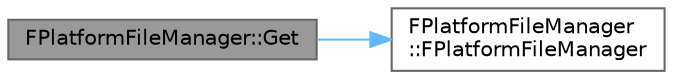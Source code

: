 digraph "FPlatformFileManager::Get"
{
 // INTERACTIVE_SVG=YES
 // LATEX_PDF_SIZE
  bgcolor="transparent";
  edge [fontname=Helvetica,fontsize=10,labelfontname=Helvetica,labelfontsize=10];
  node [fontname=Helvetica,fontsize=10,shape=box,height=0.2,width=0.4];
  rankdir="LR";
  Node1 [id="Node000001",label="FPlatformFileManager::Get",height=0.2,width=0.4,color="gray40", fillcolor="grey60", style="filled", fontcolor="black",tooltip="Gets FPlatformFileManager Singleton."];
  Node1 -> Node2 [id="edge1_Node000001_Node000002",color="steelblue1",style="solid",tooltip=" "];
  Node2 [id="Node000002",label="FPlatformFileManager\l::FPlatformFileManager",height=0.2,width=0.4,color="grey40", fillcolor="white", style="filled",URL="$d8/dfd/classFPlatformFileManager.html#a14a702f0907f577007f64666da85c314",tooltip="Constructor."];
}
